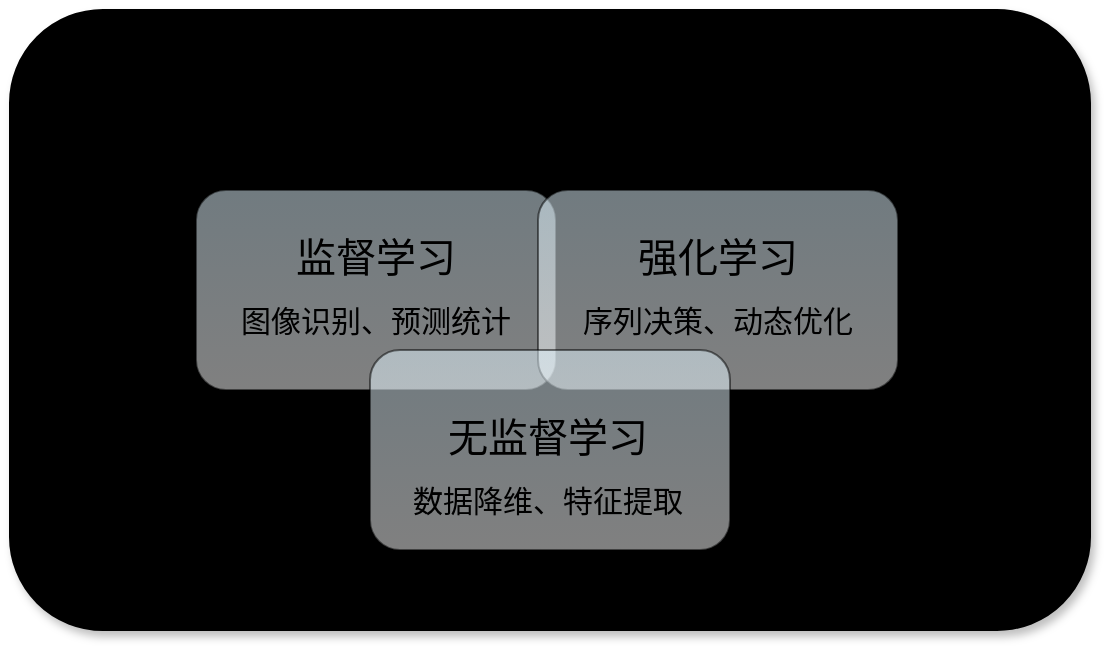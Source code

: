 <mxfile version="26.1.1">
  <diagram name="第 1 页" id="Zdgfmw_aMyUBggaqdxxg">
    <mxGraphModel dx="1050" dy="522" grid="1" gridSize="10" guides="1" tooltips="1" connect="1" arrows="1" fold="1" page="1" pageScale="1" pageWidth="827" pageHeight="1169" math="0" shadow="0">
      <root>
        <mxCell id="0" />
        <mxCell id="1" parent="0" />
        <mxCell id="o-w49enw5CKkFs7Kxk6n-1" value="" style="rounded=1;whiteSpace=wrap;html=1;shadow=1;gradientColor=light-dark(#E3F6FF,#081B1C);gradientDirection=north;" parent="1" vertex="1">
          <mxGeometry x="150" y="130" width="540" height="310" as="geometry" />
        </mxCell>
        <mxCell id="o-w49enw5CKkFs7Kxk6n-2" value="&lt;font style=&quot;font-size: 20px;&quot;&gt;人工智能&lt;/font&gt;" style="text;strokeColor=none;align=center;fillColor=none;html=1;verticalAlign=middle;whiteSpace=wrap;rounded=0;" parent="1" vertex="1">
          <mxGeometry x="369" y="137" width="100" height="30" as="geometry" />
        </mxCell>
        <mxCell id="o-w49enw5CKkFs7Kxk6n-3" value="" style="rounded=1;whiteSpace=wrap;html=1;shadow=1;gradientColor=light-dark(#e1f5ff, #00404B);gradientDirection=north;" parent="1" vertex="1">
          <mxGeometry x="180" y="172" width="490" height="248" as="geometry" />
        </mxCell>
        <mxCell id="o-w49enw5CKkFs7Kxk6n-5" value="" style="rounded=1;whiteSpace=wrap;html=1;opacity=50;gradientColor=#E1F5FF;gradientDirection=north;" parent="1" vertex="1">
          <mxGeometry x="243" y="220" width="180" height="100" as="geometry" />
        </mxCell>
        <mxCell id="o-w49enw5CKkFs7Kxk6n-6" value="" style="rounded=1;whiteSpace=wrap;html=1;opacity=50;gradientColor=#E1F5FF;gradientDirection=north;" parent="1" vertex="1">
          <mxGeometry x="414" y="220" width="180" height="100" as="geometry" />
        </mxCell>
        <mxCell id="o-w49enw5CKkFs7Kxk6n-8" value="" style="rounded=1;whiteSpace=wrap;html=1;opacity=50;gradientColor=#E1F5FF;gradientDirection=north;" parent="1" vertex="1">
          <mxGeometry x="330" y="300" width="180" height="100" as="geometry" />
        </mxCell>
        <mxCell id="o-w49enw5CKkFs7Kxk6n-9" value="&lt;font style=&quot;font-size: 20px;&quot;&gt;机器学习&lt;/font&gt;" style="text;strokeColor=none;align=center;fillColor=none;html=1;verticalAlign=middle;whiteSpace=wrap;rounded=0;" parent="1" vertex="1">
          <mxGeometry x="369" y="180" width="100" height="30" as="geometry" />
        </mxCell>
        <mxCell id="o-w49enw5CKkFs7Kxk6n-10" value="&lt;font style=&quot;&quot;&gt;&lt;span style=&quot;font-size: 20px;&quot;&gt;监督学习&lt;/span&gt;&lt;br&gt;&lt;/font&gt;" style="text;strokeColor=none;align=center;fillColor=none;html=1;verticalAlign=middle;whiteSpace=wrap;rounded=0;" parent="1" vertex="1">
          <mxGeometry x="258" y="240" width="150" height="25" as="geometry" />
        </mxCell>
        <mxCell id="o-w49enw5CKkFs7Kxk6n-11" value="&lt;span style=&quot;font-size: 15px;&quot;&gt;图像识别、预测统计&lt;/span&gt;" style="text;strokeColor=none;align=center;fillColor=none;html=1;verticalAlign=middle;whiteSpace=wrap;rounded=0;" parent="1" vertex="1">
          <mxGeometry x="263" y="270" width="140" height="30" as="geometry" />
        </mxCell>
        <mxCell id="o-w49enw5CKkFs7Kxk6n-12" value="&lt;font style=&quot;&quot;&gt;&lt;span style=&quot;font-size: 20px;&quot;&gt;强化学习&lt;/span&gt;&lt;br&gt;&lt;/font&gt;" style="text;strokeColor=none;align=center;fillColor=none;html=1;verticalAlign=middle;whiteSpace=wrap;rounded=0;" parent="1" vertex="1">
          <mxGeometry x="429" y="240" width="150" height="25" as="geometry" />
        </mxCell>
        <mxCell id="o-w49enw5CKkFs7Kxk6n-13" value="&lt;span style=&quot;font-size: 15px;&quot;&gt;序列决策、动态优化&lt;/span&gt;" style="text;strokeColor=none;align=center;fillColor=none;html=1;verticalAlign=middle;whiteSpace=wrap;rounded=0;" parent="1" vertex="1">
          <mxGeometry x="434" y="270" width="140" height="30" as="geometry" />
        </mxCell>
        <mxCell id="o-w49enw5CKkFs7Kxk6n-14" value="&lt;font style=&quot;&quot;&gt;&lt;span style=&quot;font-size: 20px;&quot;&gt;无监督学习&lt;/span&gt;&lt;br&gt;&lt;/font&gt;" style="text;strokeColor=none;align=center;fillColor=none;html=1;verticalAlign=middle;whiteSpace=wrap;rounded=0;" parent="1" vertex="1">
          <mxGeometry x="344" y="330" width="150" height="25" as="geometry" />
        </mxCell>
        <mxCell id="o-w49enw5CKkFs7Kxk6n-15" value="&lt;span style=&quot;font-size: 15px;&quot;&gt;数据降维、特征提取&lt;/span&gt;" style="text;strokeColor=none;align=center;fillColor=none;html=1;verticalAlign=middle;whiteSpace=wrap;rounded=0;" parent="1" vertex="1">
          <mxGeometry x="349" y="360" width="140" height="30" as="geometry" />
        </mxCell>
      </root>
    </mxGraphModel>
  </diagram>
</mxfile>
